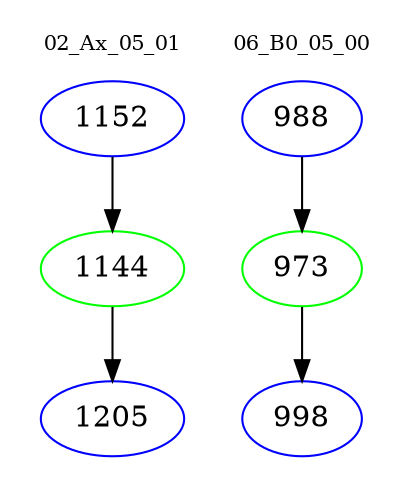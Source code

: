 digraph{
subgraph cluster_0 {
color = white
label = "02_Ax_05_01";
fontsize=10;
T0_1152 [label="1152", color="blue"]
T0_1152 -> T0_1144 [color="black"]
T0_1144 [label="1144", color="green"]
T0_1144 -> T0_1205 [color="black"]
T0_1205 [label="1205", color="blue"]
}
subgraph cluster_1 {
color = white
label = "06_B0_05_00";
fontsize=10;
T1_988 [label="988", color="blue"]
T1_988 -> T1_973 [color="black"]
T1_973 [label="973", color="green"]
T1_973 -> T1_998 [color="black"]
T1_998 [label="998", color="blue"]
}
}
